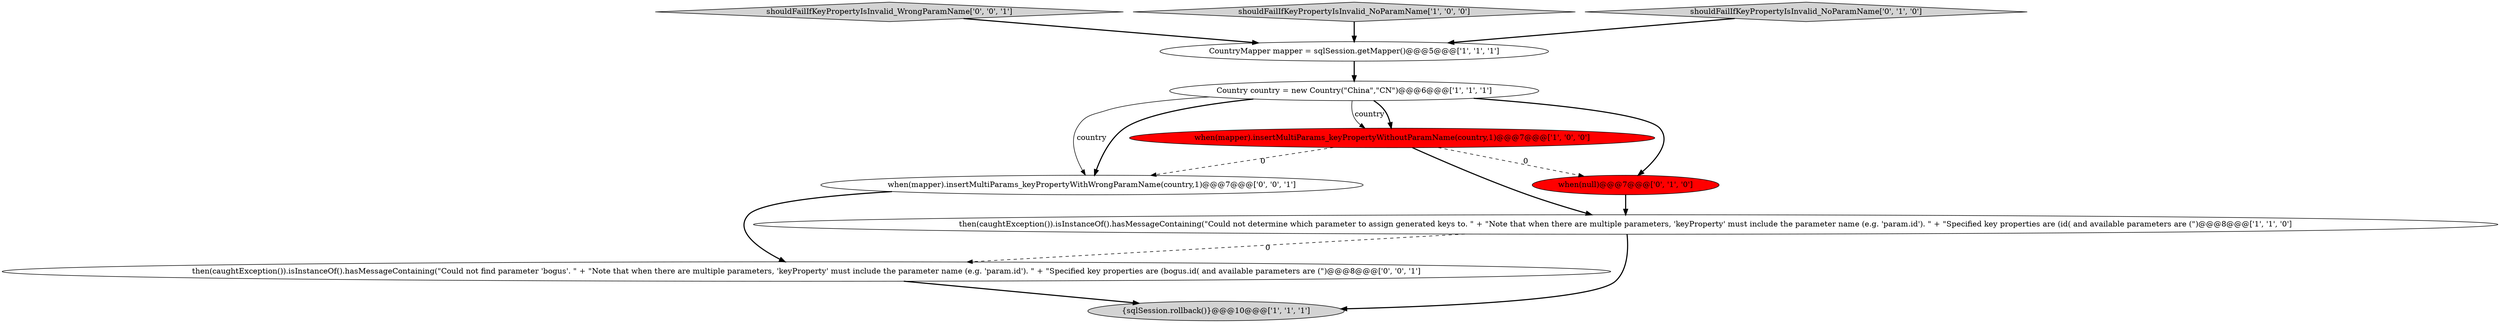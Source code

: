 digraph {
10 [style = filled, label = "shouldFailIfKeyPropertyIsInvalid_WrongParamName['0', '0', '1']", fillcolor = lightgray, shape = diamond image = "AAA0AAABBB3BBB"];
5 [style = filled, label = "CountryMapper mapper = sqlSession.getMapper()@@@5@@@['1', '1', '1']", fillcolor = white, shape = ellipse image = "AAA0AAABBB1BBB"];
1 [style = filled, label = "shouldFailIfKeyPropertyIsInvalid_NoParamName['1', '0', '0']", fillcolor = lightgray, shape = diamond image = "AAA0AAABBB1BBB"];
8 [style = filled, label = "when(mapper).insertMultiParams_keyPropertyWithWrongParamName(country,1)@@@7@@@['0', '0', '1']", fillcolor = white, shape = ellipse image = "AAA0AAABBB3BBB"];
0 [style = filled, label = "{sqlSession.rollback()}@@@10@@@['1', '1', '1']", fillcolor = lightgray, shape = ellipse image = "AAA0AAABBB1BBB"];
3 [style = filled, label = "when(mapper).insertMultiParams_keyPropertyWithoutParamName(country,1)@@@7@@@['1', '0', '0']", fillcolor = red, shape = ellipse image = "AAA1AAABBB1BBB"];
7 [style = filled, label = "shouldFailIfKeyPropertyIsInvalid_NoParamName['0', '1', '0']", fillcolor = lightgray, shape = diamond image = "AAA0AAABBB2BBB"];
6 [style = filled, label = "when(null)@@@7@@@['0', '1', '0']", fillcolor = red, shape = ellipse image = "AAA1AAABBB2BBB"];
4 [style = filled, label = "then(caughtException()).isInstanceOf().hasMessageContaining(\"Could not determine which parameter to assign generated keys to. \" + \"Note that when there are multiple parameters, 'keyProperty' must include the parameter name (e.g. 'param.id'). \" + \"Specified key properties are (id( and available parameters are (\")@@@8@@@['1', '1', '0']", fillcolor = white, shape = ellipse image = "AAA0AAABBB1BBB"];
9 [style = filled, label = "then(caughtException()).isInstanceOf().hasMessageContaining(\"Could not find parameter 'bogus'. \" + \"Note that when there are multiple parameters, 'keyProperty' must include the parameter name (e.g. 'param.id'). \" + \"Specified key properties are (bogus.id( and available parameters are (\")@@@8@@@['0', '0', '1']", fillcolor = white, shape = ellipse image = "AAA0AAABBB3BBB"];
2 [style = filled, label = "Country country = new Country(\"China\",\"CN\")@@@6@@@['1', '1', '1']", fillcolor = white, shape = ellipse image = "AAA0AAABBB1BBB"];
1->5 [style = bold, label=""];
3->8 [style = dashed, label="0"];
6->4 [style = bold, label=""];
4->9 [style = dashed, label="0"];
5->2 [style = bold, label=""];
7->5 [style = bold, label=""];
3->6 [style = dashed, label="0"];
2->8 [style = solid, label="country"];
10->5 [style = bold, label=""];
9->0 [style = bold, label=""];
2->3 [style = solid, label="country"];
3->4 [style = bold, label=""];
2->6 [style = bold, label=""];
2->8 [style = bold, label=""];
2->3 [style = bold, label=""];
4->0 [style = bold, label=""];
8->9 [style = bold, label=""];
}
